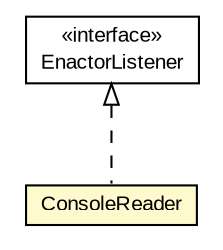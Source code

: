 #!/usr/local/bin/dot
#
# Class diagram 
# Generated by UMLGraph version 5.3 (http://www.umlgraph.org/)
#

digraph G {
	edge [fontname="arial",fontsize=10,labelfontname="arial",labelfontsize=10];
	node [fontname="arial",fontsize=10,shape=plaintext];
	nodesep=0.25;
	ranksep=0.5;
	// context.arch.enactor.EnactorListener
	c133901 [label=<<table title="context.arch.enactor.EnactorListener" border="0" cellborder="1" cellspacing="0" cellpadding="2" port="p" href="../../../enactor/EnactorListener.html">
		<tr><td><table border="0" cellspacing="0" cellpadding="1">
<tr><td align="center" balign="center"> &#171;interface&#187; </td></tr>
<tr><td align="center" balign="center"> EnactorListener </td></tr>
		</table></td></tr>
		</table>>, fontname="arial", fontcolor="black", fontsize=10.0];
	// context.arch.intelligibility.apps.imautostatus.AutostatusModel.ConsoleReader
	c134055 [label=<<table title="context.arch.intelligibility.apps.imautostatus.AutostatusModel.ConsoleReader" border="0" cellborder="1" cellspacing="0" cellpadding="2" port="p" bgcolor="lemonChiffon" href="./AutostatusModel.ConsoleReader.html">
		<tr><td><table border="0" cellspacing="0" cellpadding="1">
<tr><td align="center" balign="center"> ConsoleReader </td></tr>
		</table></td></tr>
		</table>>, fontname="arial", fontcolor="black", fontsize=10.0];
	//context.arch.intelligibility.apps.imautostatus.AutostatusModel.ConsoleReader implements context.arch.enactor.EnactorListener
	c133901:p -> c134055:p [dir=back,arrowtail=empty,style=dashed];
}

